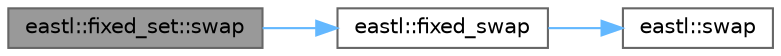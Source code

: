 digraph "eastl::fixed_set::swap"
{
 // LATEX_PDF_SIZE
  bgcolor="transparent";
  edge [fontname=Helvetica,fontsize=10,labelfontname=Helvetica,labelfontsize=10];
  node [fontname=Helvetica,fontsize=10,shape=box,height=0.2,width=0.4];
  rankdir="LR";
  Node1 [id="Node000001",label="eastl::fixed_set::swap",height=0.2,width=0.4,color="gray40", fillcolor="grey60", style="filled", fontcolor="black",tooltip=" "];
  Node1 -> Node2 [id="edge3_Node000001_Node000002",color="steelblue1",style="solid",tooltip=" "];
  Node2 [id="Node000002",label="eastl::fixed_swap",height=0.2,width=0.4,color="grey40", fillcolor="white", style="filled",URL="$namespaceeastl.html#a6191cc7e29944769f187f3addd674a22",tooltip=" "];
  Node2 -> Node3 [id="edge4_Node000002_Node000003",color="steelblue1",style="solid",tooltip=" "];
  Node3 [id="Node000003",label="eastl::swap",height=0.2,width=0.4,color="grey40", fillcolor="white", style="filled",URL="$namespaceeastl.html#a98898432a5e178e354c5af6abeb58f8b",tooltip=" "];
}
